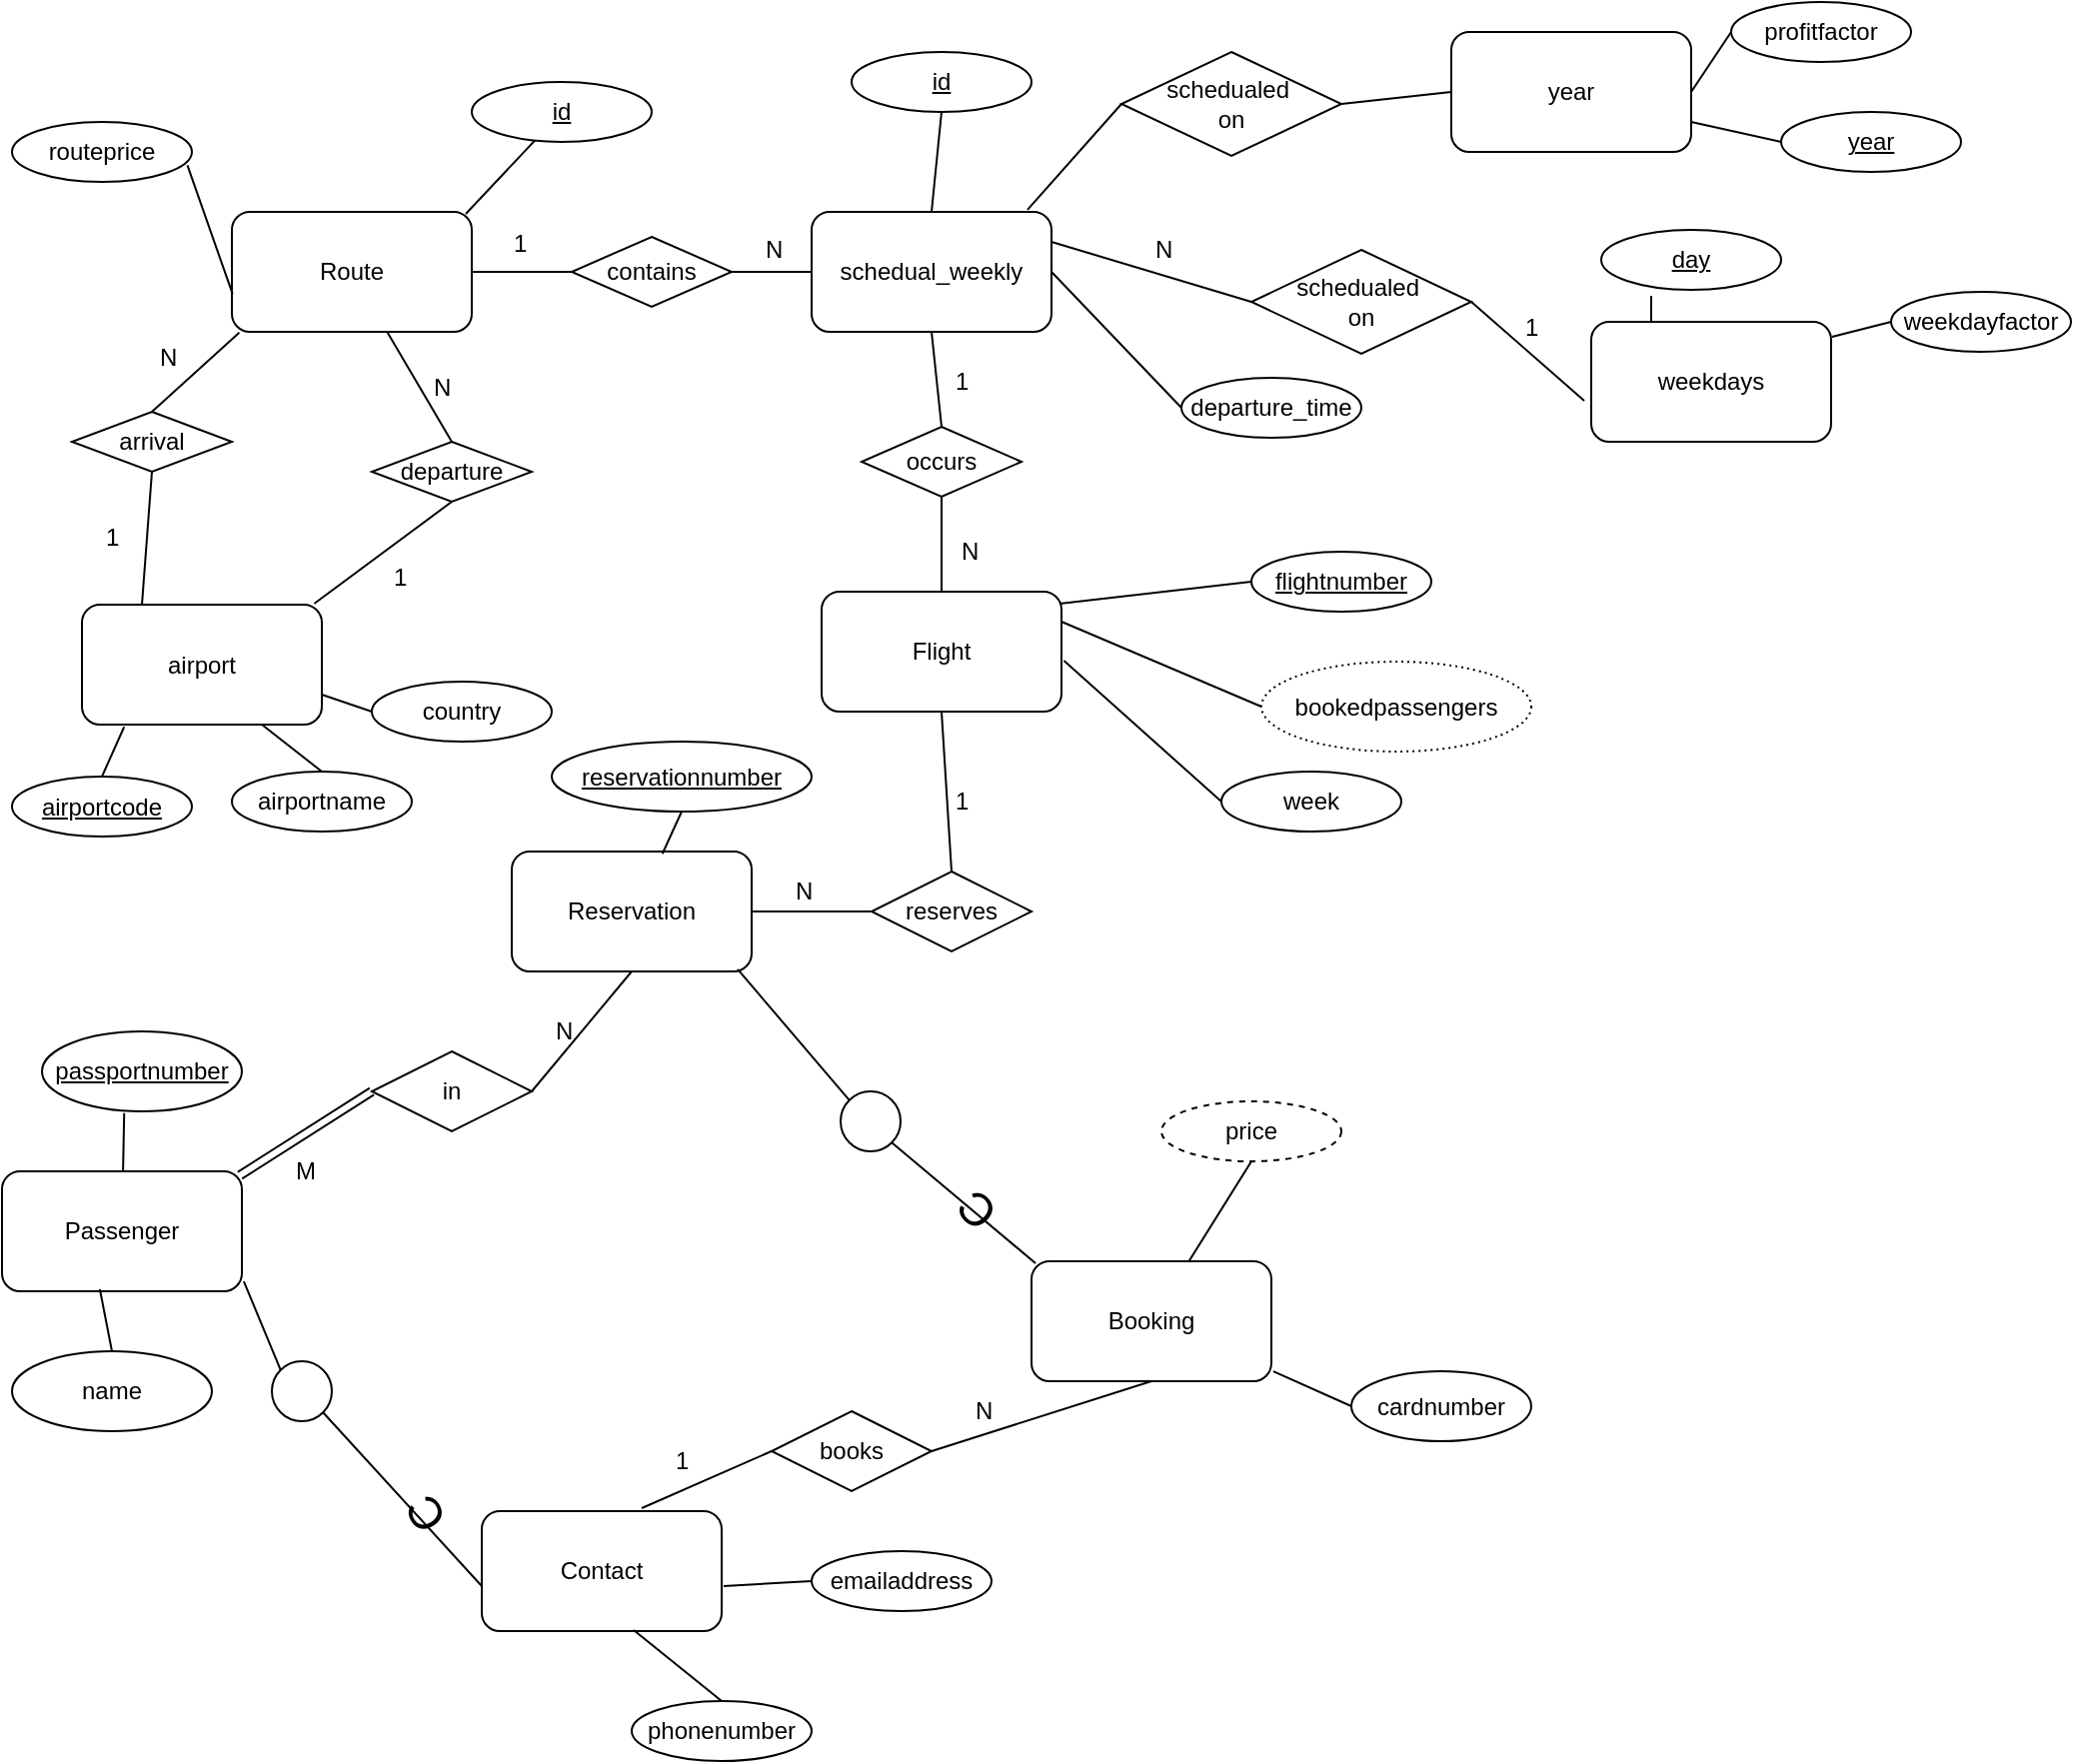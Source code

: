 <mxfile version="12.3.2" type="device" pages="1"><diagram id="ueyBdARAc9coFr8ONJ0_" name="Page-1"><mxGraphModel dx="1422" dy="801" grid="1" gridSize="10" guides="1" tooltips="1" connect="1" arrows="1" fold="1" page="1" pageScale="1" pageWidth="850" pageHeight="1100" math="0" shadow="0"><root><mxCell id="0"/><mxCell id="1" parent="0"/><mxCell id="NVE8YWoXmTEbN0VjAw6I-1" value="Route" style="rounded=1;whiteSpace=wrap;html=1;" parent="1" vertex="1"><mxGeometry x="120" y="120" width="120" height="60" as="geometry"/></mxCell><mxCell id="NVE8YWoXmTEbN0VjAw6I-5" value="schedual_weekly" style="rounded=1;whiteSpace=wrap;html=1;" parent="1" vertex="1"><mxGeometry x="410" y="120" width="120" height="60" as="geometry"/></mxCell><mxCell id="NVE8YWoXmTEbN0VjAw6I-6" value="Flight" style="rounded=1;whiteSpace=wrap;html=1;" parent="1" vertex="1"><mxGeometry x="415" y="310" width="120" height="60" as="geometry"/></mxCell><mxCell id="NVE8YWoXmTEbN0VjAw6I-7" value="&lt;u&gt;flightnumber&lt;/u&gt;" style="ellipse;whiteSpace=wrap;html=1;" parent="1" vertex="1"><mxGeometry x="630" y="290" width="90" height="30" as="geometry"/></mxCell><mxCell id="NVE8YWoXmTEbN0VjAw6I-9" value="week" style="ellipse;whiteSpace=wrap;html=1;" parent="1" vertex="1"><mxGeometry x="615" y="400" width="90" height="30" as="geometry"/></mxCell><mxCell id="NVE8YWoXmTEbN0VjAw6I-11" value="&lt;u&gt;id&lt;/u&gt;" style="ellipse;whiteSpace=wrap;html=1;" parent="1" vertex="1"><mxGeometry x="430" y="40" width="90" height="30" as="geometry"/></mxCell><mxCell id="NVE8YWoXmTEbN0VjAw6I-13" value="&lt;u&gt;id&lt;/u&gt;" style="ellipse;whiteSpace=wrap;html=1;" parent="1" vertex="1"><mxGeometry x="240" y="55" width="90" height="30" as="geometry"/></mxCell><mxCell id="NVE8YWoXmTEbN0VjAw6I-19" value="&lt;u&gt;day&lt;/u&gt;" style="ellipse;whiteSpace=wrap;html=1;" parent="1" vertex="1"><mxGeometry x="805" y="129" width="90" height="30" as="geometry"/></mxCell><mxCell id="NVE8YWoXmTEbN0VjAw6I-20" value="departure_time" style="ellipse;whiteSpace=wrap;html=1;" parent="1" vertex="1"><mxGeometry x="595" y="203" width="90" height="30" as="geometry"/></mxCell><mxCell id="NVE8YWoXmTEbN0VjAw6I-21" value="contains" style="rhombus;whiteSpace=wrap;html=1;" parent="1" vertex="1"><mxGeometry x="290" y="132.5" width="80" height="35" as="geometry"/></mxCell><mxCell id="NVE8YWoXmTEbN0VjAw6I-23" value="occurs" style="rhombus;whiteSpace=wrap;html=1;" parent="1" vertex="1"><mxGeometry x="435" y="227.5" width="80" height="35" as="geometry"/></mxCell><mxCell id="NVE8YWoXmTEbN0VjAw6I-24" value="Reservation" style="rounded=1;whiteSpace=wrap;html=1;" parent="1" vertex="1"><mxGeometry x="260" y="440" width="120" height="60" as="geometry"/></mxCell><mxCell id="NVE8YWoXmTEbN0VjAw6I-26" value="Booking" style="rounded=1;whiteSpace=wrap;html=1;" parent="1" vertex="1"><mxGeometry x="520" y="645" width="120" height="60" as="geometry"/></mxCell><mxCell id="NVE8YWoXmTEbN0VjAw6I-32" value="&lt;u&gt;passportnumber&lt;/u&gt;" style="ellipse;whiteSpace=wrap;html=1;" parent="1" vertex="1"><mxGeometry x="25" y="530" width="100" height="40" as="geometry"/></mxCell><mxCell id="NVE8YWoXmTEbN0VjAw6I-34" value="reserves" style="rhombus;whiteSpace=wrap;html=1;" parent="1" vertex="1"><mxGeometry x="440" y="450" width="80" height="40" as="geometry"/></mxCell><mxCell id="NVE8YWoXmTEbN0VjAw6I-36" value="in" style="rhombus;whiteSpace=wrap;html=1;" parent="1" vertex="1"><mxGeometry x="190" y="540" width="80" height="40" as="geometry"/></mxCell><mxCell id="NVE8YWoXmTEbN0VjAw6I-38" value="Contact" style="rounded=1;whiteSpace=wrap;html=1;" parent="1" vertex="1"><mxGeometry x="245" y="770" width="120" height="60" as="geometry"/></mxCell><mxCell id="NVE8YWoXmTEbN0VjAw6I-39" value="emailaddress" style="ellipse;whiteSpace=wrap;html=1;" parent="1" vertex="1"><mxGeometry x="410" y="790" width="90" height="30" as="geometry"/></mxCell><mxCell id="NVE8YWoXmTEbN0VjAw6I-40" value="phonenumber" style="ellipse;whiteSpace=wrap;html=1;" parent="1" vertex="1"><mxGeometry x="320" y="865" width="90" height="30" as="geometry"/></mxCell><mxCell id="NVE8YWoXmTEbN0VjAw6I-41" value="books" style="rhombus;whiteSpace=wrap;html=1;" parent="1" vertex="1"><mxGeometry x="390" y="720" width="80" height="40" as="geometry"/></mxCell><mxCell id="NVE8YWoXmTEbN0VjAw6I-46" value="Passenger" style="rounded=1;whiteSpace=wrap;html=1;" parent="1" vertex="1"><mxGeometry x="5" y="600" width="120" height="60" as="geometry"/></mxCell><mxCell id="NVE8YWoXmTEbN0VjAw6I-50" value="cardnumber" style="ellipse;whiteSpace=wrap;html=1;" parent="1" vertex="1"><mxGeometry x="680" y="700" width="90" height="35" as="geometry"/></mxCell><mxCell id="NVE8YWoXmTEbN0VjAw6I-67" value="" style="endArrow=none;html=1;entryX=0;entryY=0.5;entryDx=0;entryDy=0;exitX=0.992;exitY=0.033;exitDx=0;exitDy=0;exitPerimeter=0;shape=link;" parent="1" source="NVE8YWoXmTEbN0VjAw6I-46" target="NVE8YWoXmTEbN0VjAw6I-36" edge="1"><mxGeometry width="50" height="50" relative="1" as="geometry"><mxPoint x="130.99" y="806" as="sourcePoint"/><mxPoint x="159.393" y="765.607" as="targetPoint"/></mxGeometry></mxCell><mxCell id="NVE8YWoXmTEbN0VjAw6I-68" value="" style="endArrow=none;html=1;entryX=0.5;entryY=1;entryDx=0;entryDy=0;exitX=1;exitY=0.5;exitDx=0;exitDy=0;" parent="1" source="NVE8YWoXmTEbN0VjAw6I-36" target="NVE8YWoXmTEbN0VjAw6I-24" edge="1"><mxGeometry width="50" height="50" relative="1" as="geometry"><mxPoint x="234.99" y="545" as="sourcePoint"/><mxPoint x="263.393" y="504.607" as="targetPoint"/></mxGeometry></mxCell><mxCell id="NVE8YWoXmTEbN0VjAw6I-69" value="" style="endArrow=none;html=1;entryX=0;entryY=0.5;entryDx=0;entryDy=0;exitX=1;exitY=0.5;exitDx=0;exitDy=0;" parent="1" source="NVE8YWoXmTEbN0VjAw6I-24" target="NVE8YWoXmTEbN0VjAw6I-34" edge="1"><mxGeometry width="50" height="50" relative="1" as="geometry"><mxPoint x="150.99" y="826" as="sourcePoint"/><mxPoint x="179.393" y="785.607" as="targetPoint"/></mxGeometry></mxCell><mxCell id="NVE8YWoXmTEbN0VjAw6I-70" value="" style="endArrow=none;html=1;entryX=0.5;entryY=1;entryDx=0;entryDy=0;exitX=0.5;exitY=0;exitDx=0;exitDy=0;" parent="1" source="NVE8YWoXmTEbN0VjAw6I-34" target="NVE8YWoXmTEbN0VjAw6I-6" edge="1"><mxGeometry width="50" height="50" relative="1" as="geometry"><mxPoint x="160.99" y="836" as="sourcePoint"/><mxPoint x="189.393" y="795.607" as="targetPoint"/></mxGeometry></mxCell><mxCell id="NVE8YWoXmTEbN0VjAw6I-74" value="" style="endArrow=none;html=1;entryX=0.942;entryY=0.983;entryDx=0;entryDy=0;entryPerimeter=0;exitX=0;exitY=0;exitDx=0;exitDy=0;" parent="1" source="n1bBaKgyU3vudz4Un_Si-14" target="NVE8YWoXmTEbN0VjAw6I-24" edge="1"><mxGeometry width="50" height="50" relative="1" as="geometry"><mxPoint x="410" y="540" as="sourcePoint"/><mxPoint x="159.393" y="765.607" as="targetPoint"/></mxGeometry></mxCell><mxCell id="NVE8YWoXmTEbN0VjAw6I-79" value="" style="endArrow=none;html=1;entryX=0;entryY=0.5;entryDx=0;entryDy=0;exitX=0.667;exitY=-0.025;exitDx=0;exitDy=0;exitPerimeter=0;" parent="1" source="NVE8YWoXmTEbN0VjAw6I-38" target="NVE8YWoXmTEbN0VjAw6I-41" edge="1"><mxGeometry width="50" height="50" relative="1" as="geometry"><mxPoint x="130.99" y="806" as="sourcePoint"/><mxPoint x="159.393" y="765.607" as="targetPoint"/></mxGeometry></mxCell><mxCell id="NVE8YWoXmTEbN0VjAw6I-80" value="" style="endArrow=none;html=1;entryX=0.5;entryY=1;entryDx=0;entryDy=0;exitX=1;exitY=0.5;exitDx=0;exitDy=0;" parent="1" source="NVE8YWoXmTEbN0VjAw6I-41" target="NVE8YWoXmTEbN0VjAw6I-26" edge="1"><mxGeometry width="50" height="50" relative="1" as="geometry"><mxPoint x="130.99" y="806" as="sourcePoint"/><mxPoint x="159.393" y="765.607" as="targetPoint"/></mxGeometry></mxCell><mxCell id="NVE8YWoXmTEbN0VjAw6I-81" value="" style="endArrow=none;html=1;entryX=0;entryY=0.5;entryDx=0;entryDy=0;exitX=1.008;exitY=0.625;exitDx=0;exitDy=0;exitPerimeter=0;" parent="1" source="NVE8YWoXmTEbN0VjAw6I-38" target="NVE8YWoXmTEbN0VjAw6I-39" edge="1"><mxGeometry width="50" height="50" relative="1" as="geometry"><mxPoint x="360.04" y="751" as="sourcePoint"/><mxPoint x="395" y="720" as="targetPoint"/></mxGeometry></mxCell><mxCell id="NVE8YWoXmTEbN0VjAw6I-82" value="" style="endArrow=none;html=1;exitX=0.633;exitY=0.992;exitDx=0;exitDy=0;exitPerimeter=0;entryX=0.5;entryY=0;entryDx=0;entryDy=0;" parent="1" source="NVE8YWoXmTEbN0VjAw6I-38" target="NVE8YWoXmTEbN0VjAw6I-40" edge="1"><mxGeometry width="50" height="50" relative="1" as="geometry"><mxPoint x="370.04" y="761" as="sourcePoint"/><mxPoint x="380" y="820" as="targetPoint"/></mxGeometry></mxCell><mxCell id="NVE8YWoXmTEbN0VjAw6I-84" value="" style="endArrow=none;html=1;exitX=0;exitY=0.5;exitDx=0;exitDy=0;entryX=1;entryY=0.5;entryDx=0;entryDy=0;" parent="1" source="YQRDbXW9_YYpW1JyS6Nd-8" target="9VpXfyq6aMmPsgvXHNc1-2" edge="1"><mxGeometry width="50" height="50" relative="1" as="geometry"><mxPoint x="380.04" y="771" as="sourcePoint"/><mxPoint x="960" y="520" as="targetPoint"/></mxGeometry></mxCell><mxCell id="NVE8YWoXmTEbN0VjAw6I-87" value="" style="endArrow=none;html=1;entryX=0;entryY=0.5;entryDx=0;entryDy=0;exitX=1.008;exitY=0.917;exitDx=0;exitDy=0;exitPerimeter=0;" parent="1" source="NVE8YWoXmTEbN0VjAw6I-26" target="NVE8YWoXmTEbN0VjAw6I-50" edge="1"><mxGeometry width="50" height="50" relative="1" as="geometry"><mxPoint x="449" y="983" as="sourcePoint"/><mxPoint x="810" y="730" as="targetPoint"/></mxGeometry></mxCell><mxCell id="NVE8YWoXmTEbN0VjAw6I-91" value="" style="endArrow=none;html=1;exitX=0.411;exitY=1.021;exitDx=0;exitDy=0;exitPerimeter=0;" parent="1" source="NVE8YWoXmTEbN0VjAw6I-32" target="NVE8YWoXmTEbN0VjAw6I-46" edge="1"><mxGeometry width="50" height="50" relative="1" as="geometry"><mxPoint x="60" y="537" as="sourcePoint"/><mxPoint x="169.393" y="775.607" as="targetPoint"/></mxGeometry></mxCell><mxCell id="NVE8YWoXmTEbN0VjAw6I-92" value="" style="endArrow=none;html=1;entryX=1.01;entryY=0.576;entryDx=0;entryDy=0;exitX=0;exitY=0.5;exitDx=0;exitDy=0;entryPerimeter=0;" parent="1" source="NVE8YWoXmTEbN0VjAw6I-9" target="NVE8YWoXmTEbN0VjAw6I-6" edge="1"><mxGeometry width="50" height="50" relative="1" as="geometry"><mxPoint x="490" y="450" as="sourcePoint"/><mxPoint x="485" y="380" as="targetPoint"/></mxGeometry></mxCell><mxCell id="NVE8YWoXmTEbN0VjAw6I-93" value="price" style="ellipse;whiteSpace=wrap;html=1;dashed=1;" parent="1" vertex="1"><mxGeometry x="585" y="565" width="90" height="30" as="geometry"/></mxCell><mxCell id="NVE8YWoXmTEbN0VjAw6I-94" value="" style="endArrow=none;html=1;exitX=0.5;exitY=1;exitDx=0;exitDy=0;" parent="1" source="NVE8YWoXmTEbN0VjAw6I-93" target="NVE8YWoXmTEbN0VjAw6I-26" edge="1"><mxGeometry width="50" height="50" relative="1" as="geometry"><mxPoint x="490" y="450" as="sourcePoint"/><mxPoint x="485" y="380" as="targetPoint"/></mxGeometry></mxCell><mxCell id="NVE8YWoXmTEbN0VjAw6I-95" value="" style="endArrow=none;html=1;entryX=0.992;entryY=0.1;entryDx=0;entryDy=0;exitX=0;exitY=0.5;exitDx=0;exitDy=0;entryPerimeter=0;" parent="1" source="NVE8YWoXmTEbN0VjAw6I-7" target="NVE8YWoXmTEbN0VjAw6I-6" edge="1"><mxGeometry width="50" height="50" relative="1" as="geometry"><mxPoint x="640" y="380" as="sourcePoint"/><mxPoint x="545" y="335" as="targetPoint"/></mxGeometry></mxCell><mxCell id="NVE8YWoXmTEbN0VjAw6I-96" value="" style="endArrow=none;html=1;entryX=0.5;entryY=1;entryDx=0;entryDy=0;exitX=0.5;exitY=0;exitDx=0;exitDy=0;" parent="1" source="NVE8YWoXmTEbN0VjAw6I-6" target="NVE8YWoXmTEbN0VjAw6I-23" edge="1"><mxGeometry width="50" height="50" relative="1" as="geometry"><mxPoint x="650" y="390" as="sourcePoint"/><mxPoint x="555" y="345" as="targetPoint"/></mxGeometry></mxCell><mxCell id="NVE8YWoXmTEbN0VjAw6I-97" value="" style="endArrow=none;html=1;exitX=0.5;exitY=1;exitDx=0;exitDy=0;entryX=0.5;entryY=0;entryDx=0;entryDy=0;" parent="1" source="NVE8YWoXmTEbN0VjAw6I-5" target="NVE8YWoXmTEbN0VjAw6I-23" edge="1"><mxGeometry width="50" height="50" relative="1" as="geometry"><mxPoint x="660" y="400" as="sourcePoint"/><mxPoint x="470" y="220" as="targetPoint"/></mxGeometry></mxCell><mxCell id="NVE8YWoXmTEbN0VjAw6I-99" value="" style="endArrow=none;html=1;entryX=1;entryY=0.5;entryDx=0;entryDy=0;exitX=0;exitY=0.5;exitDx=0;exitDy=0;" parent="1" source="NVE8YWoXmTEbN0VjAw6I-20" target="NVE8YWoXmTEbN0VjAw6I-5" edge="1"><mxGeometry width="50" height="50" relative="1" as="geometry"><mxPoint x="670" y="410" as="sourcePoint"/><mxPoint x="575" y="365" as="targetPoint"/></mxGeometry></mxCell><mxCell id="NVE8YWoXmTEbN0VjAw6I-100" value="" style="endArrow=none;html=1;entryX=0.25;entryY=0;entryDx=0;entryDy=0;exitX=0.278;exitY=1.1;exitDx=0;exitDy=0;exitPerimeter=0;" parent="1" source="NVE8YWoXmTEbN0VjAw6I-19" edge="1" target="n1bBaKgyU3vudz4Un_Si-4"><mxGeometry width="50" height="50" relative="1" as="geometry"><mxPoint x="883" y="100" as="sourcePoint"/><mxPoint x="850" y="100" as="targetPoint"/></mxGeometry></mxCell><mxCell id="NVE8YWoXmTEbN0VjAw6I-101" value="" style="endArrow=none;html=1;entryX=0.9;entryY=-0.017;entryDx=0;entryDy=0;exitX=0;exitY=0.5;exitDx=0;exitDy=0;entryPerimeter=0;" parent="1" source="9VpXfyq6aMmPsgvXHNc1-3" target="NVE8YWoXmTEbN0VjAw6I-5" edge="1"><mxGeometry width="50" height="50" relative="1" as="geometry"><mxPoint x="570" y="65" as="sourcePoint"/><mxPoint x="595" y="385" as="targetPoint"/></mxGeometry></mxCell><mxCell id="NVE8YWoXmTEbN0VjAw6I-102" value="" style="endArrow=none;html=1;entryX=0.5;entryY=0;entryDx=0;entryDy=0;exitX=0.5;exitY=1;exitDx=0;exitDy=0;" parent="1" source="NVE8YWoXmTEbN0VjAw6I-11" target="NVE8YWoXmTEbN0VjAw6I-5" edge="1"><mxGeometry width="50" height="50" relative="1" as="geometry"><mxPoint x="700" y="440" as="sourcePoint"/><mxPoint x="605" y="395" as="targetPoint"/></mxGeometry></mxCell><mxCell id="NVE8YWoXmTEbN0VjAw6I-103" value="" style="endArrow=none;html=1;entryX=0;entryY=0.5;entryDx=0;entryDy=0;exitX=1;exitY=0.5;exitDx=0;exitDy=0;" parent="1" source="NVE8YWoXmTEbN0VjAw6I-21" target="NVE8YWoXmTEbN0VjAw6I-5" edge="1"><mxGeometry width="50" height="50" relative="1" as="geometry"><mxPoint x="485" y="80" as="sourcePoint"/><mxPoint x="480" y="130" as="targetPoint"/></mxGeometry></mxCell><mxCell id="NVE8YWoXmTEbN0VjAw6I-104" value="" style="endArrow=none;html=1;entryX=1;entryY=0.5;entryDx=0;entryDy=0;exitX=0;exitY=0.5;exitDx=0;exitDy=0;" parent="1" source="NVE8YWoXmTEbN0VjAw6I-21" target="NVE8YWoXmTEbN0VjAw6I-1" edge="1"><mxGeometry width="50" height="50" relative="1" as="geometry"><mxPoint x="495" y="90" as="sourcePoint"/><mxPoint x="490" y="140" as="targetPoint"/></mxGeometry></mxCell><mxCell id="NVE8YWoXmTEbN0VjAw6I-105" value="" style="endArrow=none;html=1;entryX=0.975;entryY=0.017;entryDx=0;entryDy=0;entryPerimeter=0;" parent="1" source="NVE8YWoXmTEbN0VjAw6I-13" target="NVE8YWoXmTEbN0VjAw6I-1" edge="1"><mxGeometry width="50" height="50" relative="1" as="geometry"><mxPoint x="300" y="160" as="sourcePoint"/><mxPoint x="250" y="160" as="targetPoint"/></mxGeometry></mxCell><mxCell id="NVE8YWoXmTEbN0VjAw6I-106" value="" style="endArrow=none;html=1;entryX=0.5;entryY=0;entryDx=0;entryDy=0;" parent="1" source="NVE8YWoXmTEbN0VjAw6I-1" target="YQRDbXW9_YYpW1JyS6Nd-12" edge="1"><mxGeometry width="50" height="50" relative="1" as="geometry"><mxPoint x="310" y="170" as="sourcePoint"/><mxPoint x="260" y="170" as="targetPoint"/></mxGeometry></mxCell><mxCell id="NVE8YWoXmTEbN0VjAw6I-107" value="" style="endArrow=none;html=1;entryX=0.5;entryY=0;entryDx=0;entryDy=0;exitX=0.031;exitY=1.006;exitDx=0;exitDy=0;exitPerimeter=0;" parent="1" source="NVE8YWoXmTEbN0VjAw6I-1" target="YQRDbXW9_YYpW1JyS6Nd-11" edge="1"><mxGeometry width="50" height="50" relative="1" as="geometry"><mxPoint x="75" y="90" as="sourcePoint"/><mxPoint x="190" y="130" as="targetPoint"/></mxGeometry></mxCell><mxCell id="YQRDbXW9_YYpW1JyS6Nd-1" value="routeprice" style="ellipse;whiteSpace=wrap;html=1;" parent="1" vertex="1"><mxGeometry x="10" y="75" width="90" height="30" as="geometry"/></mxCell><mxCell id="YQRDbXW9_YYpW1JyS6Nd-3" value="weekdayfactor" style="ellipse;whiteSpace=wrap;html=1;" parent="1" vertex="1"><mxGeometry x="950" y="160" width="90" height="30" as="geometry"/></mxCell><mxCell id="YQRDbXW9_YYpW1JyS6Nd-5" value="&lt;div&gt;bookedpassengers&lt;/div&gt;" style="ellipse;whiteSpace=wrap;html=1;dashed=1;dashPattern=1 2;" parent="1" vertex="1"><mxGeometry x="635" y="345" width="135" height="45" as="geometry"/></mxCell><mxCell id="YQRDbXW9_YYpW1JyS6Nd-8" value="profitfactor" style="ellipse;whiteSpace=wrap;html=1;" parent="1" vertex="1"><mxGeometry x="870" y="15" width="90" height="30" as="geometry"/></mxCell><mxCell id="YQRDbXW9_YYpW1JyS6Nd-9" value="airport" style="rounded=1;whiteSpace=wrap;html=1;" parent="1" vertex="1"><mxGeometry x="45" y="316.5" width="120" height="60" as="geometry"/></mxCell><mxCell id="YQRDbXW9_YYpW1JyS6Nd-10" value="" style="endArrow=none;html=1;entryX=0.003;entryY=0.685;entryDx=0;entryDy=0;exitX=0.975;exitY=0.724;exitDx=0;exitDy=0;entryPerimeter=0;exitPerimeter=0;" parent="1" source="YQRDbXW9_YYpW1JyS6Nd-1" target="NVE8YWoXmTEbN0VjAw6I-1" edge="1"><mxGeometry width="50" height="50" relative="1" as="geometry"><mxPoint x="85" y="100" as="sourcePoint"/><mxPoint x="130" y="160" as="targetPoint"/></mxGeometry></mxCell><mxCell id="YQRDbXW9_YYpW1JyS6Nd-11" value="arrival" style="rhombus;whiteSpace=wrap;html=1;" parent="1" vertex="1"><mxGeometry x="40" y="220" width="80" height="30" as="geometry"/></mxCell><mxCell id="YQRDbXW9_YYpW1JyS6Nd-12" value="departure" style="rhombus;whiteSpace=wrap;html=1;" parent="1" vertex="1"><mxGeometry x="190" y="235" width="80" height="30" as="geometry"/></mxCell><mxCell id="YQRDbXW9_YYpW1JyS6Nd-13" value="" style="endArrow=none;html=1;entryX=1;entryY=0.25;entryDx=0;entryDy=0;exitX=0;exitY=0.5;exitDx=0;exitDy=0;" parent="1" source="YQRDbXW9_YYpW1JyS6Nd-5" target="NVE8YWoXmTEbN0VjAw6I-6" edge="1"><mxGeometry width="50" height="50" relative="1" as="geometry"><mxPoint x="640.0" y="315.0" as="sourcePoint"/><mxPoint x="544.04" y="326" as="targetPoint"/></mxGeometry></mxCell><mxCell id="YQRDbXW9_YYpW1JyS6Nd-14" value="" style="endArrow=none;html=1;exitX=0;exitY=0.5;exitDx=0;exitDy=0;entryX=1.004;entryY=0.125;entryDx=0;entryDy=0;entryPerimeter=0;" parent="1" source="YQRDbXW9_YYpW1JyS6Nd-3" target="n1bBaKgyU3vudz4Un_Si-4" edge="1"><mxGeometry width="50" height="50" relative="1" as="geometry"><mxPoint x="630" y="190.0" as="sourcePoint"/><mxPoint x="540" y="160" as="targetPoint"/></mxGeometry></mxCell><mxCell id="NVE8YWoXmTEbN0VjAw6I-64" value="&lt;font style=&quot;font-size: 23px&quot;&gt;C&lt;/font&gt;" style="text;html=1;resizable=0;points=[];autosize=1;align=left;verticalAlign=top;spacingTop=-4;rotation=-120;" parent="1" vertex="1"><mxGeometry x="194" y="760" width="30" height="20" as="geometry"/></mxCell><mxCell id="YQRDbXW9_YYpW1JyS6Nd-18" value="" style="endArrow=none;html=1;entryX=0;entryY=0.5;entryDx=0;entryDy=0;exitX=1;exitY=1;exitDx=0;exitDy=0;" parent="1" edge="1" source="n1bBaKgyU3vudz4Un_Si-1"><mxGeometry width="50" height="50" relative="1" as="geometry"><mxPoint x="175" y="700" as="sourcePoint"/><mxPoint x="245" y="807.5" as="targetPoint"/></mxGeometry></mxCell><mxCell id="YQRDbXW9_YYpW1JyS6Nd-19" value="" style="endArrow=none;html=1;entryX=0.5;entryY=1;entryDx=0;entryDy=0;exitX=0.25;exitY=0;exitDx=0;exitDy=0;" parent="1" source="YQRDbXW9_YYpW1JyS6Nd-9" target="YQRDbXW9_YYpW1JyS6Nd-11" edge="1"><mxGeometry width="50" height="50" relative="1" as="geometry"><mxPoint x="80" y="310" as="sourcePoint"/><mxPoint x="90" y="230" as="targetPoint"/></mxGeometry></mxCell><mxCell id="YQRDbXW9_YYpW1JyS6Nd-20" value="" style="endArrow=none;html=1;entryX=0.968;entryY=-0.008;entryDx=0;entryDy=0;exitX=0.5;exitY=1;exitDx=0;exitDy=0;entryPerimeter=0;" parent="1" source="YQRDbXW9_YYpW1JyS6Nd-12" target="YQRDbXW9_YYpW1JyS6Nd-9" edge="1"><mxGeometry width="50" height="50" relative="1" as="geometry"><mxPoint x="143.72" y="200.36" as="sourcePoint"/><mxPoint x="100" y="240" as="targetPoint"/></mxGeometry></mxCell><mxCell id="YQRDbXW9_YYpW1JyS6Nd-22" value="&lt;u&gt;airportcode&lt;/u&gt;" style="ellipse;whiteSpace=wrap;html=1;" parent="1" vertex="1"><mxGeometry x="10" y="402.5" width="90" height="30" as="geometry"/></mxCell><mxCell id="YQRDbXW9_YYpW1JyS6Nd-23" value="airportname" style="ellipse;whiteSpace=wrap;html=1;" parent="1" vertex="1"><mxGeometry x="120" y="400" width="90" height="30" as="geometry"/></mxCell><mxCell id="YQRDbXW9_YYpW1JyS6Nd-24" value="" style="endArrow=none;html=1;entryX=0.5;entryY=0;entryDx=0;entryDy=0;exitX=0.176;exitY=1.019;exitDx=0;exitDy=0;exitPerimeter=0;" parent="1" source="YQRDbXW9_YYpW1JyS6Nd-9" target="YQRDbXW9_YYpW1JyS6Nd-22" edge="1"><mxGeometry width="50" height="50" relative="1" as="geometry"><mxPoint x="85" y="325" as="sourcePoint"/><mxPoint x="90" y="260" as="targetPoint"/></mxGeometry></mxCell><mxCell id="YQRDbXW9_YYpW1JyS6Nd-25" value="" style="endArrow=none;html=1;entryX=0.5;entryY=0;entryDx=0;entryDy=0;exitX=0.75;exitY=1;exitDx=0;exitDy=0;" parent="1" source="YQRDbXW9_YYpW1JyS6Nd-9" target="YQRDbXW9_YYpW1JyS6Nd-23" edge="1"><mxGeometry width="50" height="50" relative="1" as="geometry"><mxPoint x="76.12" y="386.14" as="sourcePoint"/><mxPoint x="54.5" y="410" as="targetPoint"/></mxGeometry></mxCell><mxCell id="YQRDbXW9_YYpW1JyS6Nd-26" value="country" style="ellipse;whiteSpace=wrap;html=1;" parent="1" vertex="1"><mxGeometry x="190" y="355" width="90" height="30" as="geometry"/></mxCell><mxCell id="YQRDbXW9_YYpW1JyS6Nd-27" value="" style="endArrow=none;html=1;entryX=0;entryY=0.5;entryDx=0;entryDy=0;exitX=1;exitY=0.75;exitDx=0;exitDy=0;" parent="1" source="YQRDbXW9_YYpW1JyS6Nd-9" target="YQRDbXW9_YYpW1JyS6Nd-26" edge="1"><mxGeometry width="50" height="50" relative="1" as="geometry"><mxPoint x="145" y="385" as="sourcePoint"/><mxPoint x="175" y="410" as="targetPoint"/></mxGeometry></mxCell><mxCell id="YQRDbXW9_YYpW1JyS6Nd-28" value="&lt;u&gt;reservationnumber&lt;/u&gt;" style="ellipse;whiteSpace=wrap;html=1;" parent="1" vertex="1"><mxGeometry x="280" y="385" width="130" height="35" as="geometry"/></mxCell><mxCell id="YQRDbXW9_YYpW1JyS6Nd-29" value="" style="endArrow=none;html=1;entryX=0.628;entryY=0.019;entryDx=0;entryDy=0;exitX=0.5;exitY=1;exitDx=0;exitDy=0;entryPerimeter=0;" parent="1" source="YQRDbXW9_YYpW1JyS6Nd-28" target="NVE8YWoXmTEbN0VjAw6I-24" edge="1"><mxGeometry width="50" height="50" relative="1" as="geometry"><mxPoint x="175" y="370" as="sourcePoint"/><mxPoint x="200" y="380" as="targetPoint"/></mxGeometry></mxCell><mxCell id="YQRDbXW9_YYpW1JyS6Nd-48" value="M" style="text;html=1;resizable=0;points=[];autosize=1;align=left;verticalAlign=top;spacingTop=-4;" parent="1" vertex="1"><mxGeometry x="150" y="590" width="20" height="20" as="geometry"/></mxCell><mxCell id="YQRDbXW9_YYpW1JyS6Nd-49" value="N" style="text;html=1;resizable=0;points=[];autosize=1;align=left;verticalAlign=top;spacingTop=-4;" parent="1" vertex="1"><mxGeometry x="280" y="520" width="20" height="20" as="geometry"/></mxCell><mxCell id="YQRDbXW9_YYpW1JyS6Nd-54" value="1" style="text;html=1;resizable=0;points=[];autosize=1;align=left;verticalAlign=top;spacingTop=-4;" parent="1" vertex="1"><mxGeometry x="340" y="735" width="20" height="20" as="geometry"/></mxCell><mxCell id="YQRDbXW9_YYpW1JyS6Nd-55" value="N" style="text;html=1;resizable=0;points=[];autosize=1;align=left;verticalAlign=top;spacingTop=-4;" parent="1" vertex="1"><mxGeometry x="490" y="710" width="20" height="20" as="geometry"/></mxCell><mxCell id="YQRDbXW9_YYpW1JyS6Nd-56" value="N" style="text;html=1;resizable=0;points=[];autosize=1;align=left;verticalAlign=top;spacingTop=-4;" parent="1" vertex="1"><mxGeometry x="400" y="450" width="20" height="20" as="geometry"/></mxCell><mxCell id="YQRDbXW9_YYpW1JyS6Nd-57" value="1" style="text;html=1;resizable=0;points=[];autosize=1;align=left;verticalAlign=top;spacingTop=-4;" parent="1" vertex="1"><mxGeometry x="480" y="405" width="20" height="20" as="geometry"/></mxCell><mxCell id="YQRDbXW9_YYpW1JyS6Nd-58" value="N" style="text;html=1;resizable=0;points=[];autosize=1;align=left;verticalAlign=top;spacingTop=-4;" parent="1" vertex="1"><mxGeometry x="483" y="280" width="20" height="20" as="geometry"/></mxCell><mxCell id="YQRDbXW9_YYpW1JyS6Nd-59" value="1" style="text;html=1;resizable=0;points=[];autosize=1;align=left;verticalAlign=top;spacingTop=-4;" parent="1" vertex="1"><mxGeometry x="480" y="195" width="20" height="20" as="geometry"/></mxCell><mxCell id="YQRDbXW9_YYpW1JyS6Nd-61" value="N" style="text;html=1;resizable=0;points=[];autosize=1;align=left;verticalAlign=top;spacingTop=-4;" parent="1" vertex="1"><mxGeometry x="385" y="129" width="20" height="20" as="geometry"/></mxCell><mxCell id="YQRDbXW9_YYpW1JyS6Nd-62" value="1" style="text;html=1;resizable=0;points=[];autosize=1;align=left;verticalAlign=top;spacingTop=-4;" parent="1" vertex="1"><mxGeometry x="259" y="126" width="20" height="20" as="geometry"/></mxCell><mxCell id="YQRDbXW9_YYpW1JyS6Nd-65" value="N" style="text;html=1;resizable=0;points=[];autosize=1;align=left;verticalAlign=top;spacingTop=-4;" parent="1" vertex="1"><mxGeometry x="219" y="197.5" width="20" height="20" as="geometry"/></mxCell><mxCell id="YQRDbXW9_YYpW1JyS6Nd-66" value="1" style="text;html=1;resizable=0;points=[];autosize=1;align=left;verticalAlign=top;spacingTop=-4;" parent="1" vertex="1"><mxGeometry x="199" y="292.5" width="20" height="20" as="geometry"/></mxCell><mxCell id="YQRDbXW9_YYpW1JyS6Nd-67" value="N" style="text;html=1;resizable=0;points=[];autosize=1;align=left;verticalAlign=top;spacingTop=-4;" parent="1" vertex="1"><mxGeometry x="82" y="183" width="20" height="20" as="geometry"/></mxCell><mxCell id="YQRDbXW9_YYpW1JyS6Nd-68" value="1" style="text;html=1;resizable=0;points=[];autosize=1;align=left;verticalAlign=top;spacingTop=-4;" parent="1" vertex="1"><mxGeometry x="55" y="272.5" width="20" height="20" as="geometry"/></mxCell><mxCell id="n1bBaKgyU3vudz4Un_Si-1" value="" style="ellipse;whiteSpace=wrap;html=1;aspect=fixed;" parent="1" vertex="1"><mxGeometry x="140" y="695" width="30" height="30" as="geometry"/></mxCell><mxCell id="n1bBaKgyU3vudz4Un_Si-2" value="" style="endArrow=none;html=1;entryX=1.008;entryY=0.917;entryDx=0;entryDy=0;exitX=0;exitY=0;exitDx=0;exitDy=0;entryPerimeter=0;" parent="1" source="n1bBaKgyU3vudz4Un_Si-1" target="NVE8YWoXmTEbN0VjAw6I-46" edge="1"><mxGeometry width="50" height="50" relative="1" as="geometry"><mxPoint x="75" y="800" as="sourcePoint"/><mxPoint x="74.393" y="750.607" as="targetPoint"/></mxGeometry></mxCell><mxCell id="n1bBaKgyU3vudz4Un_Si-4" value="weekdays" style="rounded=1;whiteSpace=wrap;html=1;" parent="1" vertex="1"><mxGeometry x="800" y="175" width="120" height="60" as="geometry"/></mxCell><mxCell id="n1bBaKgyU3vudz4Un_Si-6" value="schedualed&amp;nbsp;&lt;br&gt;on" style="rhombus;whiteSpace=wrap;html=1;" parent="1" vertex="1"><mxGeometry x="630" y="139" width="110" height="52" as="geometry"/></mxCell><mxCell id="n1bBaKgyU3vudz4Un_Si-7" value="" style="endArrow=none;html=1;exitX=0;exitY=0.5;exitDx=0;exitDy=0;entryX=1;entryY=0.25;entryDx=0;entryDy=0;" parent="1" source="n1bBaKgyU3vudz4Un_Si-6" target="NVE8YWoXmTEbN0VjAw6I-5" edge="1"><mxGeometry width="50" height="50" relative="1" as="geometry"><mxPoint x="580" y="75" as="sourcePoint"/><mxPoint x="528" y="130" as="targetPoint"/></mxGeometry></mxCell><mxCell id="n1bBaKgyU3vudz4Un_Si-8" value="" style="endArrow=none;html=1;entryX=1;entryY=0.5;entryDx=0;entryDy=0;exitX=-0.029;exitY=0.658;exitDx=0;exitDy=0;exitPerimeter=0;" parent="1" source="n1bBaKgyU3vudz4Un_Si-4" target="n1bBaKgyU3vudz4Un_Si-6" edge="1"><mxGeometry width="50" height="50" relative="1" as="geometry"><mxPoint x="790" y="136" as="sourcePoint"/><mxPoint x="540" y="145" as="targetPoint"/></mxGeometry></mxCell><mxCell id="n1bBaKgyU3vudz4Un_Si-11" value="N" style="text;html=1;resizable=0;points=[];autosize=1;align=left;verticalAlign=top;spacingTop=-4;" parent="1" vertex="1"><mxGeometry x="580" y="129" width="20" height="20" as="geometry"/></mxCell><mxCell id="n1bBaKgyU3vudz4Un_Si-12" value="1" style="text;html=1;resizable=0;points=[];autosize=1;align=left;verticalAlign=top;spacingTop=-4;" parent="1" vertex="1"><mxGeometry x="765" y="167.5" width="20" height="20" as="geometry"/></mxCell><mxCell id="n1bBaKgyU3vudz4Un_Si-14" value="" style="ellipse;whiteSpace=wrap;html=1;aspect=fixed;" parent="1" vertex="1"><mxGeometry x="424.5" y="560" width="30" height="30" as="geometry"/></mxCell><mxCell id="n1bBaKgyU3vudz4Un_Si-15" value="" style="endArrow=none;html=1;entryX=1;entryY=1;entryDx=0;entryDy=0;exitX=0.017;exitY=0.017;exitDx=0;exitDy=0;exitPerimeter=0;" parent="1" source="NVE8YWoXmTEbN0VjAw6I-26" target="n1bBaKgyU3vudz4Un_Si-14" edge="1"><mxGeometry width="50" height="50" relative="1" as="geometry"><mxPoint x="510.893" y="665.393" as="sourcePoint"/><mxPoint x="455.04" y="599.98" as="targetPoint"/></mxGeometry></mxCell><mxCell id="n1bBaKgyU3vudz4Un_Si-18" value="&lt;font style=&quot;font-size: 23px&quot;&gt;C&lt;/font&gt;" style="text;html=1;resizable=0;points=[];autosize=1;align=left;verticalAlign=top;spacingTop=-4;rotation=-135;" parent="1" vertex="1"><mxGeometry x="470" y="610" width="30" height="20" as="geometry"/></mxCell><mxCell id="9VpXfyq6aMmPsgvXHNc1-2" value="year" style="rounded=1;whiteSpace=wrap;html=1;" vertex="1" parent="1"><mxGeometry x="730" y="30" width="120" height="60" as="geometry"/></mxCell><mxCell id="9VpXfyq6aMmPsgvXHNc1-3" value="schedualed&amp;nbsp;&lt;br&gt;on" style="rhombus;whiteSpace=wrap;html=1;" vertex="1" parent="1"><mxGeometry x="565" y="40" width="110" height="52" as="geometry"/></mxCell><mxCell id="9VpXfyq6aMmPsgvXHNc1-4" value="" style="endArrow=none;html=1;exitX=0;exitY=0.5;exitDx=0;exitDy=0;entryX=1;entryY=0.5;entryDx=0;entryDy=0;" edge="1" parent="1" source="9VpXfyq6aMmPsgvXHNc1-2" target="9VpXfyq6aMmPsgvXHNc1-3"><mxGeometry width="50" height="50" relative="1" as="geometry"><mxPoint x="640" y="175" as="sourcePoint"/><mxPoint x="540" y="150" as="targetPoint"/></mxGeometry></mxCell><mxCell id="9VpXfyq6aMmPsgvXHNc1-6" value="&lt;u&gt;year&lt;/u&gt;" style="ellipse;whiteSpace=wrap;html=1;" vertex="1" parent="1"><mxGeometry x="895" y="70" width="90" height="30" as="geometry"/></mxCell><mxCell id="9VpXfyq6aMmPsgvXHNc1-7" value="" style="endArrow=none;html=1;exitX=0;exitY=0.5;exitDx=0;exitDy=0;entryX=1;entryY=0.75;entryDx=0;entryDy=0;" edge="1" parent="1" source="9VpXfyq6aMmPsgvXHNc1-6" target="9VpXfyq6aMmPsgvXHNc1-2"><mxGeometry width="50" height="50" relative="1" as="geometry"><mxPoint x="880" y="40" as="sourcePoint"/><mxPoint x="860" y="70" as="targetPoint"/></mxGeometry></mxCell><mxCell id="9VpXfyq6aMmPsgvXHNc1-8" value="name" style="ellipse;whiteSpace=wrap;html=1;" vertex="1" parent="1"><mxGeometry x="10" y="690" width="100" height="40" as="geometry"/></mxCell><mxCell id="9VpXfyq6aMmPsgvXHNc1-9" value="" style="endArrow=none;html=1;exitX=0.408;exitY=0.983;exitDx=0;exitDy=0;exitPerimeter=0;entryX=0.5;entryY=0;entryDx=0;entryDy=0;" edge="1" parent="1" source="NVE8YWoXmTEbN0VjAw6I-46" target="9VpXfyq6aMmPsgvXHNc1-8"><mxGeometry width="50" height="50" relative="1" as="geometry"><mxPoint x="76.1" y="580.84" as="sourcePoint"/><mxPoint x="75.558" y="610" as="targetPoint"/></mxGeometry></mxCell></root></mxGraphModel></diagram></mxfile>